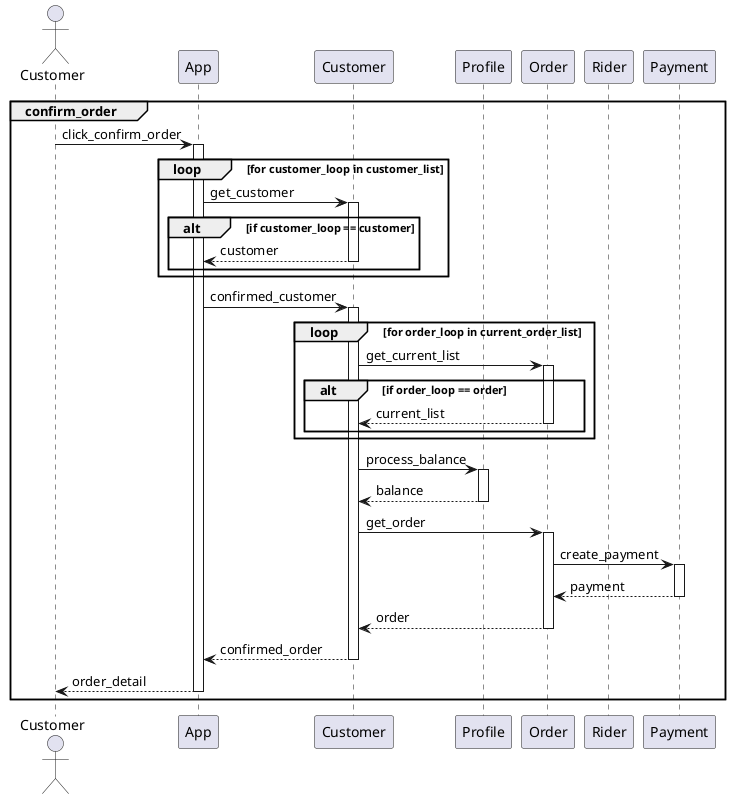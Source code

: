 @startuml confirm_order

actor "Customer" as customer
participant "App" as app
participant "Customer" as customer_account
participant "Profile" as profile
participant "Order" as order
participant "Rider" as rider
participant "Payment" as payment

group confirm_order
    customer -> app ++: click_confirm_order
    loop for customer_loop in customer_list
    app -> customer_account ++: get_customer
    alt if customer_loop == customer
        app <-- customer_account --: customer
    end
    end
        app -> customer_account ++: confirmed_customer
        loop for order_loop in current_order_list
        customer_account -> order ++: get_current_list
        alt if order_loop == order
            customer_account <-- order --: current_list
        end
        end
        customer_account -> profile ++: process_balance
        customer_account <-- profile --: balance
        customer_account -> order ++: get_order
        order -> payment ++: create_payment
        order <-- payment --: payment
        customer_account <-- order --: order
        app <-- customer_account --: confirmed_order
    customer <-- app --: order_detail
end

@enduml